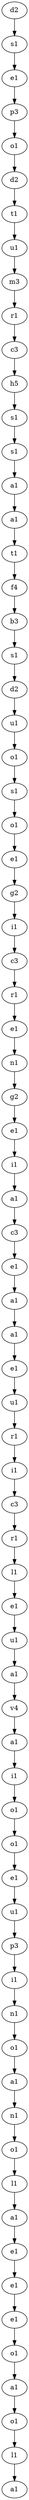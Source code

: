 digraph G 
 { 
21 [label=d2];
22 [label=s1];
23 [label=e1];
24 [label=p3];
25 [label=o1];
26 [label=d2];
27 [label=t1];
28 [label=u1];
29 [label=m3];
30 [label=r1];
31 [label=c3];
32 [label=h5];
33 [label=s1];
34 [label=s1];
35 [label=a1];
36 [label=a1];
37 [label=t1];
38 [label=f4];
39 [label=b3];
40 [label=s1];
41 [label=d2];
42 [label=u1];
43 [label=o1];
44 [label=s1];
45 [label=o1];
46 [label=e1];
47 [label=g2];
48 [label=i1];
49 [label=c3];
50 [label=r1];
51 [label=e1];
52 [label=n1];
53 [label=g2];
54 [label=e1];
55 [label=i1];
56 [label=a1];
57 [label=c3];
58 [label=e1];
59 [label=a1];
60 [label=a1];
61 [label=e1];
62 [label=u1];
63 [label=r1];
64 [label=i1];
65 [label=c3];
66 [label=r1];
67 [label=l1];
68 [label=e1];
69 [label=u1];
70 [label=a1];
71 [label=v4];
72 [label=a1];
73 [label=i1];
74 [label=o1];
75 [label=o1];
76 [label=e1];
77 [label=u1];
78 [label=p3];
79 [label=i1];
80 [label=n1];
81 [label=o1];
82 [label=a1];
83 [label=n1];
84 [label=o1];
85 [label=l1];
86 [label=a1];
87 [label=e1];
88 [label=e1];
89 [label=e1];
90 [label=o1];
91 [label=a1];
92 [label=o1];
93 [label=l1];
94 [label=a1];
21->22;
22->23;
23->24;
24->25;
25->26;
26->27;
27->28;
28->29;
29->30;
30->31;
31->32;
32->33;
33->34;
34->35;
35->36;
36->37;
37->38;
38->39;
39->40;
40->41;
41->42;
42->43;
43->44;
44->45;
45->46;
46->47;
47->48;
48->49;
49->50;
50->51;
51->52;
52->53;
53->54;
54->55;
55->56;
56->57;
57->58;
58->59;
59->60;
60->61;
61->62;
62->63;
63->64;
64->65;
65->66;
66->67;
67->68;
68->69;
69->70;
70->71;
71->72;
72->73;
73->74;
74->75;
75->76;
76->77;
77->78;
78->79;
79->80;
80->81;
81->82;
82->83;
83->84;
84->85;
85->86;
86->87;
87->88;
88->89;
89->90;
90->91;
91->92;
92->93;
93->94;
}
